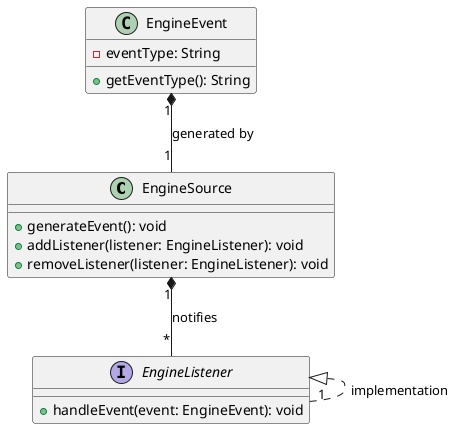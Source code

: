 @startuml

' Диаграмма классов
class EngineSource {
    +generateEvent(): void
    +addListener(listener: EngineListener): void
    +removeListener(listener: EngineListener): void
}

class EngineEvent {
    -eventType: String
    +getEventType(): String
}

interface EngineListener {
    +handleEvent(event: EngineEvent): void
}

EngineSource "1" *-- "*" EngineListener : notifies
EngineEvent "1" *-- "1" EngineSource : generated by
EngineListener <|.. "1" EngineListener : implementation

@enduml
